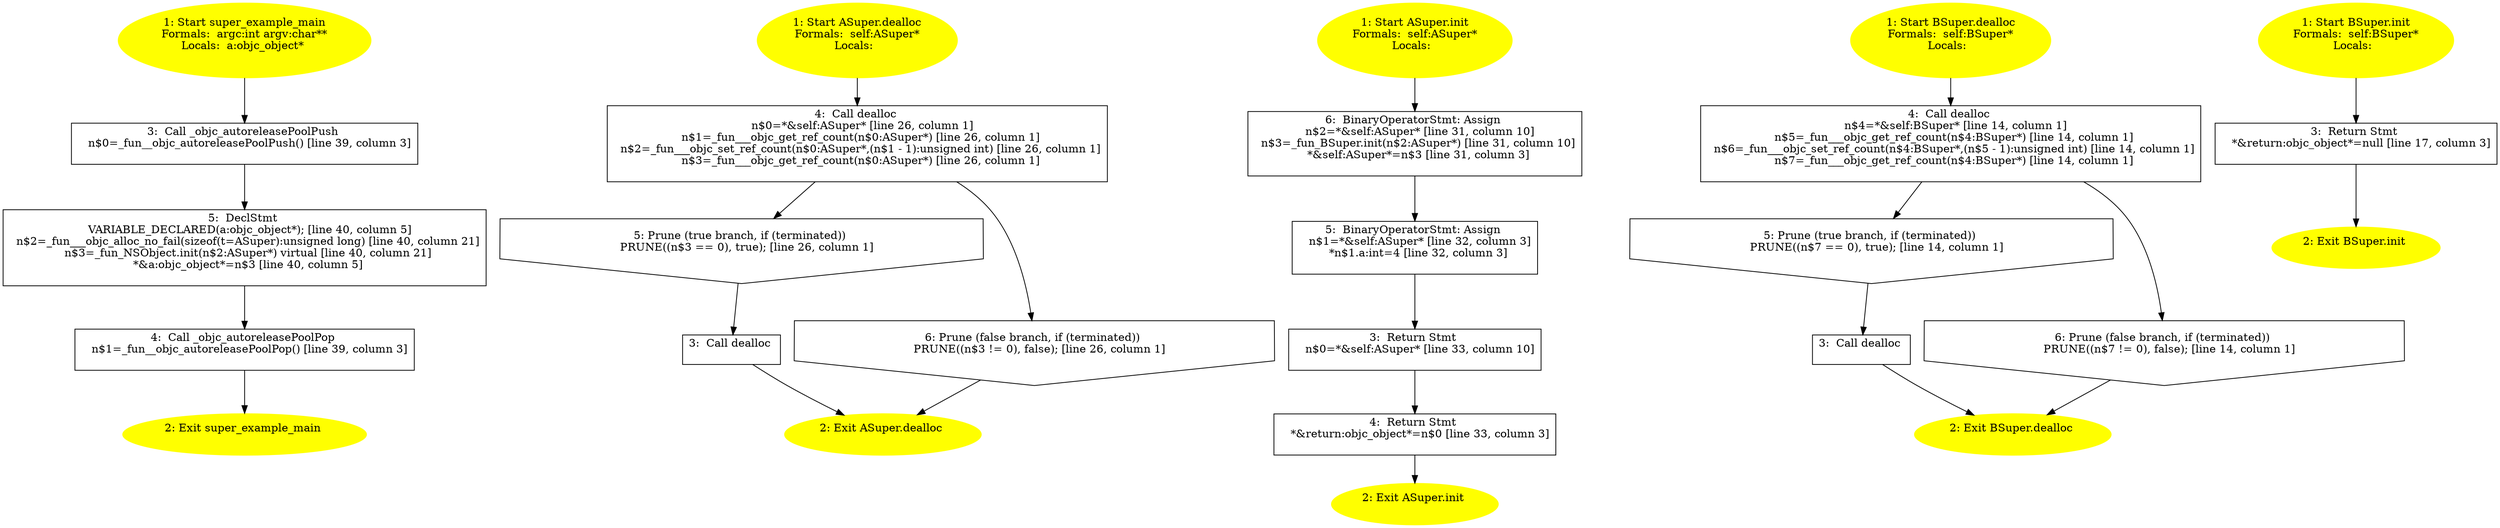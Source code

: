 /* @generated */
digraph cfg {
"super_example_main.e3ebe95e6c5ae811733f235c29fbbf6d_1" [label="1: Start super_example_main\nFormals:  argc:int argv:char**\nLocals:  a:objc_object* \n  " color=yellow style=filled]
	

	 "super_example_main.e3ebe95e6c5ae811733f235c29fbbf6d_1" -> "super_example_main.e3ebe95e6c5ae811733f235c29fbbf6d_3" ;
"super_example_main.e3ebe95e6c5ae811733f235c29fbbf6d_2" [label="2: Exit super_example_main \n  " color=yellow style=filled]
	

"super_example_main.e3ebe95e6c5ae811733f235c29fbbf6d_3" [label="3:  Call _objc_autoreleasePoolPush \n   n$0=_fun__objc_autoreleasePoolPush() [line 39, column 3]\n " shape="box"]
	

	 "super_example_main.e3ebe95e6c5ae811733f235c29fbbf6d_3" -> "super_example_main.e3ebe95e6c5ae811733f235c29fbbf6d_5" ;
"super_example_main.e3ebe95e6c5ae811733f235c29fbbf6d_4" [label="4:  Call _objc_autoreleasePoolPop \n   n$1=_fun__objc_autoreleasePoolPop() [line 39, column 3]\n " shape="box"]
	

	 "super_example_main.e3ebe95e6c5ae811733f235c29fbbf6d_4" -> "super_example_main.e3ebe95e6c5ae811733f235c29fbbf6d_2" ;
"super_example_main.e3ebe95e6c5ae811733f235c29fbbf6d_5" [label="5:  DeclStmt \n   VARIABLE_DECLARED(a:objc_object*); [line 40, column 5]\n  n$2=_fun___objc_alloc_no_fail(sizeof(t=ASuper):unsigned long) [line 40, column 21]\n  n$3=_fun_NSObject.init(n$2:ASuper*) virtual [line 40, column 21]\n  *&a:objc_object*=n$3 [line 40, column 5]\n " shape="box"]
	

	 "super_example_main.e3ebe95e6c5ae811733f235c29fbbf6d_5" -> "super_example_main.e3ebe95e6c5ae811733f235c29fbbf6d_4" ;
"dealloc#ASuper#[instance].af1f1b4772d33d6baba4f5669aa3affc_1" [label="1: Start ASuper.dealloc\nFormals:  self:ASuper*\nLocals:  \n  " color=yellow style=filled]
	

	 "dealloc#ASuper#[instance].af1f1b4772d33d6baba4f5669aa3affc_1" -> "dealloc#ASuper#[instance].af1f1b4772d33d6baba4f5669aa3affc_4" ;
"dealloc#ASuper#[instance].af1f1b4772d33d6baba4f5669aa3affc_2" [label="2: Exit ASuper.dealloc \n  " color=yellow style=filled]
	

"dealloc#ASuper#[instance].af1f1b4772d33d6baba4f5669aa3affc_3" [label="3:  Call dealloc \n  " shape="box"]
	

	 "dealloc#ASuper#[instance].af1f1b4772d33d6baba4f5669aa3affc_3" -> "dealloc#ASuper#[instance].af1f1b4772d33d6baba4f5669aa3affc_2" ;
"dealloc#ASuper#[instance].af1f1b4772d33d6baba4f5669aa3affc_4" [label="4:  Call dealloc \n   n$0=*&self:ASuper* [line 26, column 1]\n  n$1=_fun___objc_get_ref_count(n$0:ASuper*) [line 26, column 1]\n  n$2=_fun___objc_set_ref_count(n$0:ASuper*,(n$1 - 1):unsigned int) [line 26, column 1]\n  n$3=_fun___objc_get_ref_count(n$0:ASuper*) [line 26, column 1]\n " shape="box"]
	

	 "dealloc#ASuper#[instance].af1f1b4772d33d6baba4f5669aa3affc_4" -> "dealloc#ASuper#[instance].af1f1b4772d33d6baba4f5669aa3affc_5" ;
	 "dealloc#ASuper#[instance].af1f1b4772d33d6baba4f5669aa3affc_4" -> "dealloc#ASuper#[instance].af1f1b4772d33d6baba4f5669aa3affc_6" ;
"dealloc#ASuper#[instance].af1f1b4772d33d6baba4f5669aa3affc_5" [label="5: Prune (true branch, if (terminated)) \n   PRUNE((n$3 == 0), true); [line 26, column 1]\n " shape="invhouse"]
	

	 "dealloc#ASuper#[instance].af1f1b4772d33d6baba4f5669aa3affc_5" -> "dealloc#ASuper#[instance].af1f1b4772d33d6baba4f5669aa3affc_3" ;
"dealloc#ASuper#[instance].af1f1b4772d33d6baba4f5669aa3affc_6" [label="6: Prune (false branch, if (terminated)) \n   PRUNE((n$3 != 0), false); [line 26, column 1]\n " shape="invhouse"]
	

	 "dealloc#ASuper#[instance].af1f1b4772d33d6baba4f5669aa3affc_6" -> "dealloc#ASuper#[instance].af1f1b4772d33d6baba4f5669aa3affc_2" ;
"init#ASuper#[instance].f9fea9d111dd7769eae664a8a1ba9649_1" [label="1: Start ASuper.init\nFormals:  self:ASuper*\nLocals:  \n  " color=yellow style=filled]
	

	 "init#ASuper#[instance].f9fea9d111dd7769eae664a8a1ba9649_1" -> "init#ASuper#[instance].f9fea9d111dd7769eae664a8a1ba9649_6" ;
"init#ASuper#[instance].f9fea9d111dd7769eae664a8a1ba9649_2" [label="2: Exit ASuper.init \n  " color=yellow style=filled]
	

"init#ASuper#[instance].f9fea9d111dd7769eae664a8a1ba9649_3" [label="3:  Return Stmt \n   n$0=*&self:ASuper* [line 33, column 10]\n " shape="box"]
	

	 "init#ASuper#[instance].f9fea9d111dd7769eae664a8a1ba9649_3" -> "init#ASuper#[instance].f9fea9d111dd7769eae664a8a1ba9649_4" ;
"init#ASuper#[instance].f9fea9d111dd7769eae664a8a1ba9649_4" [label="4:  Return Stmt \n   *&return:objc_object*=n$0 [line 33, column 3]\n " shape="box"]
	

	 "init#ASuper#[instance].f9fea9d111dd7769eae664a8a1ba9649_4" -> "init#ASuper#[instance].f9fea9d111dd7769eae664a8a1ba9649_2" ;
"init#ASuper#[instance].f9fea9d111dd7769eae664a8a1ba9649_5" [label="5:  BinaryOperatorStmt: Assign \n   n$1=*&self:ASuper* [line 32, column 3]\n  *n$1.a:int=4 [line 32, column 3]\n " shape="box"]
	

	 "init#ASuper#[instance].f9fea9d111dd7769eae664a8a1ba9649_5" -> "init#ASuper#[instance].f9fea9d111dd7769eae664a8a1ba9649_3" ;
"init#ASuper#[instance].f9fea9d111dd7769eae664a8a1ba9649_6" [label="6:  BinaryOperatorStmt: Assign \n   n$2=*&self:ASuper* [line 31, column 10]\n  n$3=_fun_BSuper.init(n$2:ASuper*) [line 31, column 10]\n  *&self:ASuper*=n$3 [line 31, column 3]\n " shape="box"]
	

	 "init#ASuper#[instance].f9fea9d111dd7769eae664a8a1ba9649_6" -> "init#ASuper#[instance].f9fea9d111dd7769eae664a8a1ba9649_5" ;
"dealloc#BSuper#[instance].78811ac30df49305af8abd686e88a740_1" [label="1: Start BSuper.dealloc\nFormals:  self:BSuper*\nLocals:  \n  " color=yellow style=filled]
	

	 "dealloc#BSuper#[instance].78811ac30df49305af8abd686e88a740_1" -> "dealloc#BSuper#[instance].78811ac30df49305af8abd686e88a740_4" ;
"dealloc#BSuper#[instance].78811ac30df49305af8abd686e88a740_2" [label="2: Exit BSuper.dealloc \n  " color=yellow style=filled]
	

"dealloc#BSuper#[instance].78811ac30df49305af8abd686e88a740_3" [label="3:  Call dealloc \n  " shape="box"]
	

	 "dealloc#BSuper#[instance].78811ac30df49305af8abd686e88a740_3" -> "dealloc#BSuper#[instance].78811ac30df49305af8abd686e88a740_2" ;
"dealloc#BSuper#[instance].78811ac30df49305af8abd686e88a740_4" [label="4:  Call dealloc \n   n$4=*&self:BSuper* [line 14, column 1]\n  n$5=_fun___objc_get_ref_count(n$4:BSuper*) [line 14, column 1]\n  n$6=_fun___objc_set_ref_count(n$4:BSuper*,(n$5 - 1):unsigned int) [line 14, column 1]\n  n$7=_fun___objc_get_ref_count(n$4:BSuper*) [line 14, column 1]\n " shape="box"]
	

	 "dealloc#BSuper#[instance].78811ac30df49305af8abd686e88a740_4" -> "dealloc#BSuper#[instance].78811ac30df49305af8abd686e88a740_5" ;
	 "dealloc#BSuper#[instance].78811ac30df49305af8abd686e88a740_4" -> "dealloc#BSuper#[instance].78811ac30df49305af8abd686e88a740_6" ;
"dealloc#BSuper#[instance].78811ac30df49305af8abd686e88a740_5" [label="5: Prune (true branch, if (terminated)) \n   PRUNE((n$7 == 0), true); [line 14, column 1]\n " shape="invhouse"]
	

	 "dealloc#BSuper#[instance].78811ac30df49305af8abd686e88a740_5" -> "dealloc#BSuper#[instance].78811ac30df49305af8abd686e88a740_3" ;
"dealloc#BSuper#[instance].78811ac30df49305af8abd686e88a740_6" [label="6: Prune (false branch, if (terminated)) \n   PRUNE((n$7 != 0), false); [line 14, column 1]\n " shape="invhouse"]
	

	 "dealloc#BSuper#[instance].78811ac30df49305af8abd686e88a740_6" -> "dealloc#BSuper#[instance].78811ac30df49305af8abd686e88a740_2" ;
"init#BSuper#[instance].62a6e8bc6626fe9d316045d14e931101_1" [label="1: Start BSuper.init\nFormals:  self:BSuper*\nLocals:  \n  " color=yellow style=filled]
	

	 "init#BSuper#[instance].62a6e8bc6626fe9d316045d14e931101_1" -> "init#BSuper#[instance].62a6e8bc6626fe9d316045d14e931101_3" ;
"init#BSuper#[instance].62a6e8bc6626fe9d316045d14e931101_2" [label="2: Exit BSuper.init \n  " color=yellow style=filled]
	

"init#BSuper#[instance].62a6e8bc6626fe9d316045d14e931101_3" [label="3:  Return Stmt \n   *&return:objc_object*=null [line 17, column 3]\n " shape="box"]
	

	 "init#BSuper#[instance].62a6e8bc6626fe9d316045d14e931101_3" -> "init#BSuper#[instance].62a6e8bc6626fe9d316045d14e931101_2" ;
}
